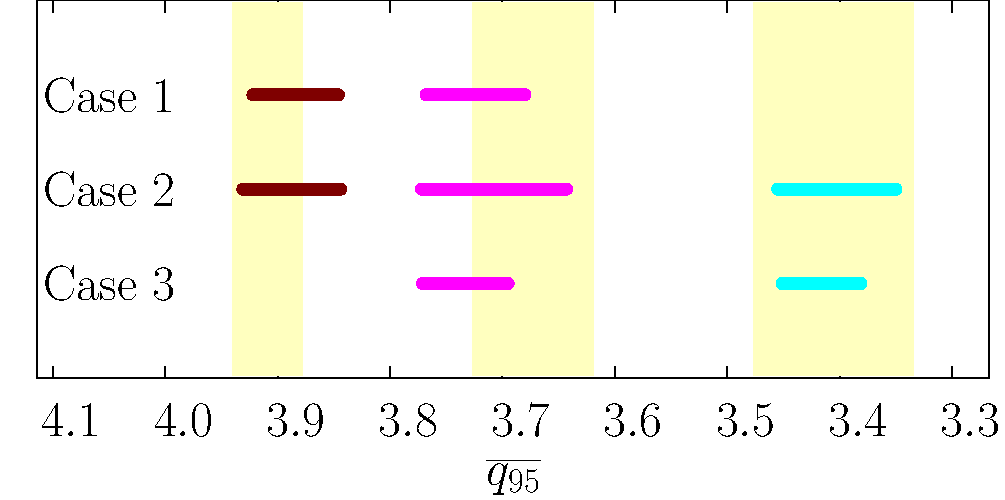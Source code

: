 import graph;
     
size (500, 250, IgnoreAspect);

real alpha = 5.20603250270005;
real beta  = -0.000445721197123001;

real f(real x) {return -alpha-beta*x;}

real q0 = f(2450.);
real q1 = f(4351.);

fill((f(2840),0.005)--(f(2980),0.005)--(f(2980),0.995)--(f(2840),0.995)--cycle, paleyellow);
fill((f(3320),0.005)--(f(3560),0.005)--(f(3560),0.995)--(f(3320),0.995)--cycle, paleyellow);
fill((f(3880),0.005)--(f(4200),0.005)--(f(4200),0.995)--(f(3880),0.995)--cycle, paleyellow);

pen p = brown + 6.;
draw ((-3.922,0.75)--(-3.846,0.75),p);
p = magenta + 6.;
draw ((-3.768,0.75)--(-3.680,0.75),p);

p = brown + 6.;
draw ((-3.931,0.5)--(-3.844,0.5),p);
p = magenta + 6.;
draw ((-3.772,0.5)--(-3.643,0.5),p);
p = cyan + 6.;
draw ((-3.455,0.5)--(-3.350,0.5),p);

p = magenta + 6.;
draw ((-3.771,0.25)--(-3.695,0.25),p);
p = cyan + 6.;
draw ((-3.451,0.25)--(-3.381,0.25),p);

pen pp = fontsize(12.);
label(Label("Case 1",(-4.05,0.75)));

pen pp = fontsize(12.);
label(Label("Case 2",(-4.05,0.5)));

pen pp = fontsize(12.);
label(Label("Case 3",(-4.05,0.25)));

limits ((q0,0.),(q1,1.),Crop);

scale(Linear(-1),Linear);

pen qq = fontsize (25.);
defaultpen (qq);
xaxis("$\overline{q_{95}}$", BottomTop, LeftTicks("$% #.1f$",Step=0.1));
yaxis(LeftRight);
